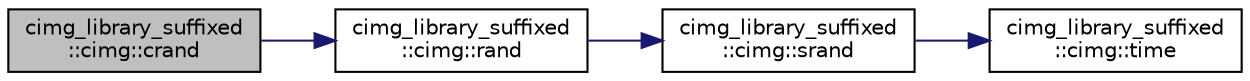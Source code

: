 digraph "cimg_library_suffixed::cimg::crand"
{
  edge [fontname="Helvetica",fontsize="10",labelfontname="Helvetica",labelfontsize="10"];
  node [fontname="Helvetica",fontsize="10",shape=record];
  rankdir="LR";
  Node1 [label="cimg_library_suffixed\l::cimg::crand",height=0.2,width=0.4,color="black", fillcolor="grey75", style="filled" fontcolor="black"];
  Node1 -> Node2 [color="midnightblue",fontsize="10",style="solid",fontname="Helvetica"];
  Node2 [label="cimg_library_suffixed\l::cimg::rand",height=0.2,width=0.4,color="black", fillcolor="white", style="filled",URL="$namespacecimg__library__suffixed_1_1cimg.html#af4ba7919719fdd23b159d10e8068e470",tooltip="Return a random variable between [0,1] with respect to an uniform distribution."];
  Node2 -> Node3 [color="midnightblue",fontsize="10",style="solid",fontname="Helvetica"];
  Node3 [label="cimg_library_suffixed\l::cimg::srand",height=0.2,width=0.4,color="black", fillcolor="white", style="filled",URL="$namespacecimg__library__suffixed_1_1cimg.html#a96eab94d07b195c5773617bad4f10936"];
  Node3 -> Node4 [color="midnightblue",fontsize="10",style="solid",fontname="Helvetica"];
  Node4 [label="cimg_library_suffixed\l::cimg::time",height=0.2,width=0.4,color="black", fillcolor="white", style="filled",URL="$namespacecimg__library__suffixed_1_1cimg.html#af5947e41a3cc36dc147a4ef5264db57a",tooltip="Return the value of a system timer, with a millisecond precision."];
}
